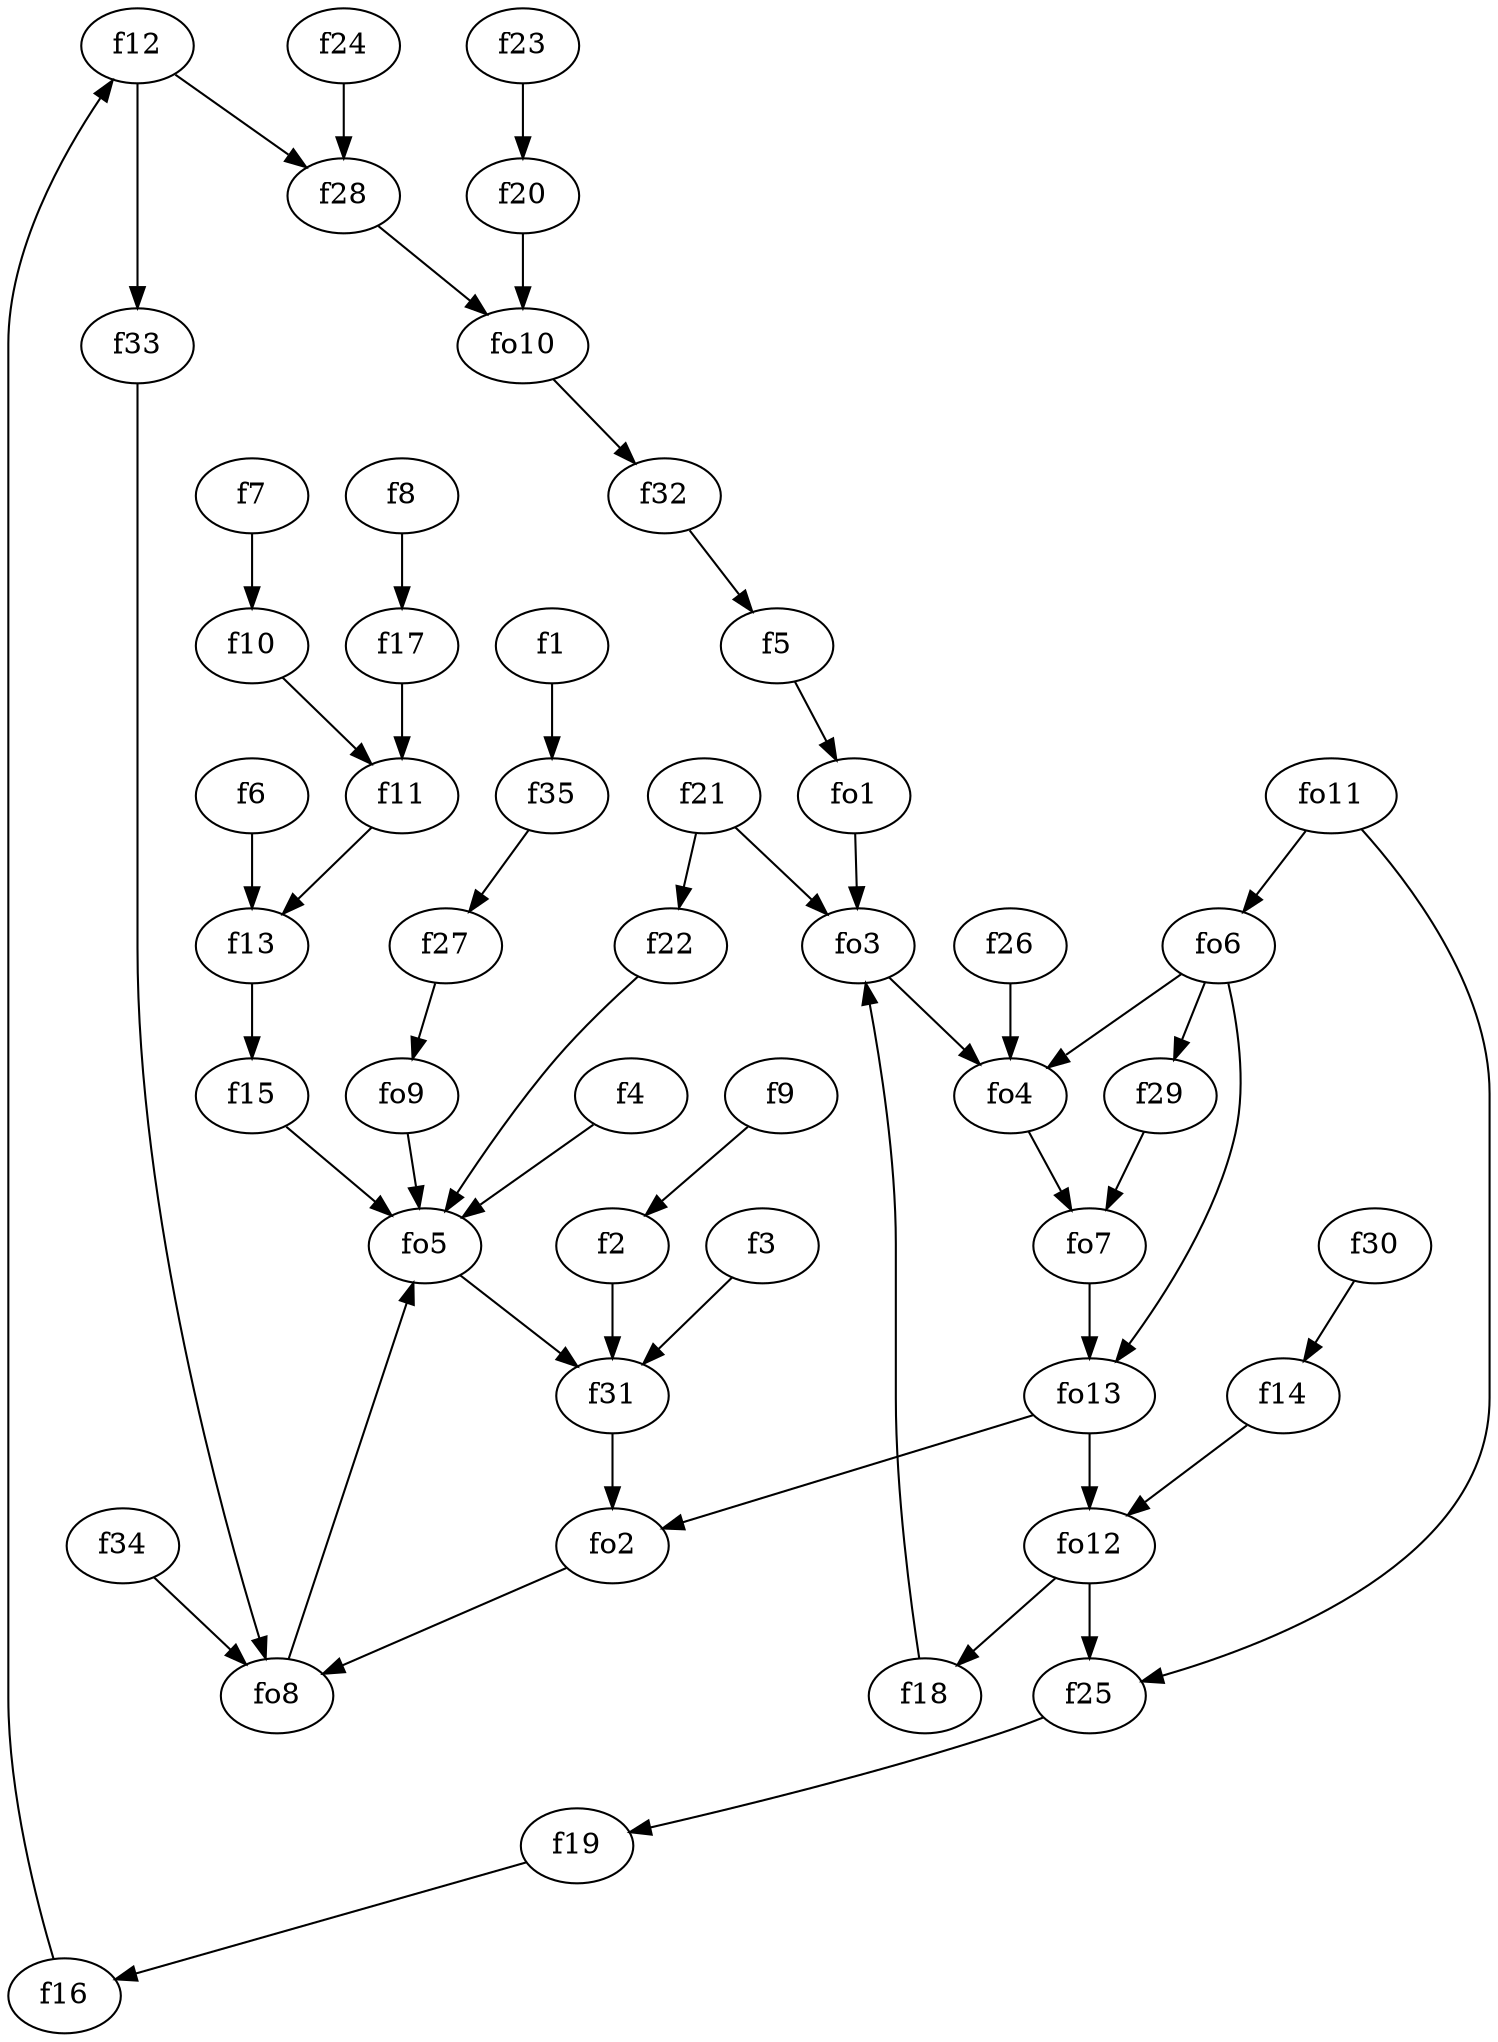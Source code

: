 strict digraph  {
f1;
f2;
f3;
f4;
f5;
f6;
f7;
f8;
f9;
f10;
f11;
f12;
f13;
f14;
f15;
f16;
f17;
f18;
f19;
f20;
f21;
f22;
f23;
f24;
f25;
f26;
f27;
f28;
f29;
f30;
f31;
f32;
f33;
f34;
f35;
fo1;
fo2;
fo3;
fo4;
fo5;
fo6;
fo7;
fo8;
fo9;
fo10;
fo11;
fo12;
fo13;
f1 -> f35  [weight=2];
f2 -> f31  [weight=2];
f3 -> f31  [weight=2];
f4 -> fo5  [weight=2];
f5 -> fo1  [weight=2];
f6 -> f13  [weight=2];
f7 -> f10  [weight=2];
f8 -> f17  [weight=2];
f9 -> f2  [weight=2];
f10 -> f11  [weight=2];
f11 -> f13  [weight=2];
f12 -> f33  [weight=2];
f12 -> f28  [weight=2];
f13 -> f15  [weight=2];
f14 -> fo12  [weight=2];
f15 -> fo5  [weight=2];
f16 -> f12  [weight=2];
f17 -> f11  [weight=2];
f18 -> fo3  [weight=2];
f19 -> f16  [weight=2];
f20 -> fo10  [weight=2];
f21 -> f22  [weight=2];
f21 -> fo3  [weight=2];
f22 -> fo5  [weight=2];
f23 -> f20  [weight=2];
f24 -> f28  [weight=2];
f25 -> f19  [weight=2];
f26 -> fo4  [weight=2];
f27 -> fo9  [weight=2];
f28 -> fo10  [weight=2];
f29 -> fo7  [weight=2];
f30 -> f14  [weight=2];
f31 -> fo2  [weight=2];
f32 -> f5  [weight=2];
f33 -> fo8  [weight=2];
f34 -> fo8  [weight=2];
f35 -> f27  [weight=2];
fo1 -> fo3  [weight=2];
fo2 -> fo8  [weight=2];
fo3 -> fo4  [weight=2];
fo4 -> fo7  [weight=2];
fo5 -> f31  [weight=2];
fo6 -> f29  [weight=2];
fo6 -> fo4  [weight=2];
fo6 -> fo13  [weight=2];
fo7 -> fo13  [weight=2];
fo8 -> fo5  [weight=2];
fo9 -> fo5  [weight=2];
fo10 -> f32  [weight=2];
fo11 -> fo6  [weight=2];
fo11 -> f25  [weight=2];
fo12 -> f25  [weight=2];
fo12 -> f18  [weight=2];
fo13 -> fo2  [weight=2];
fo13 -> fo12  [weight=2];
}
